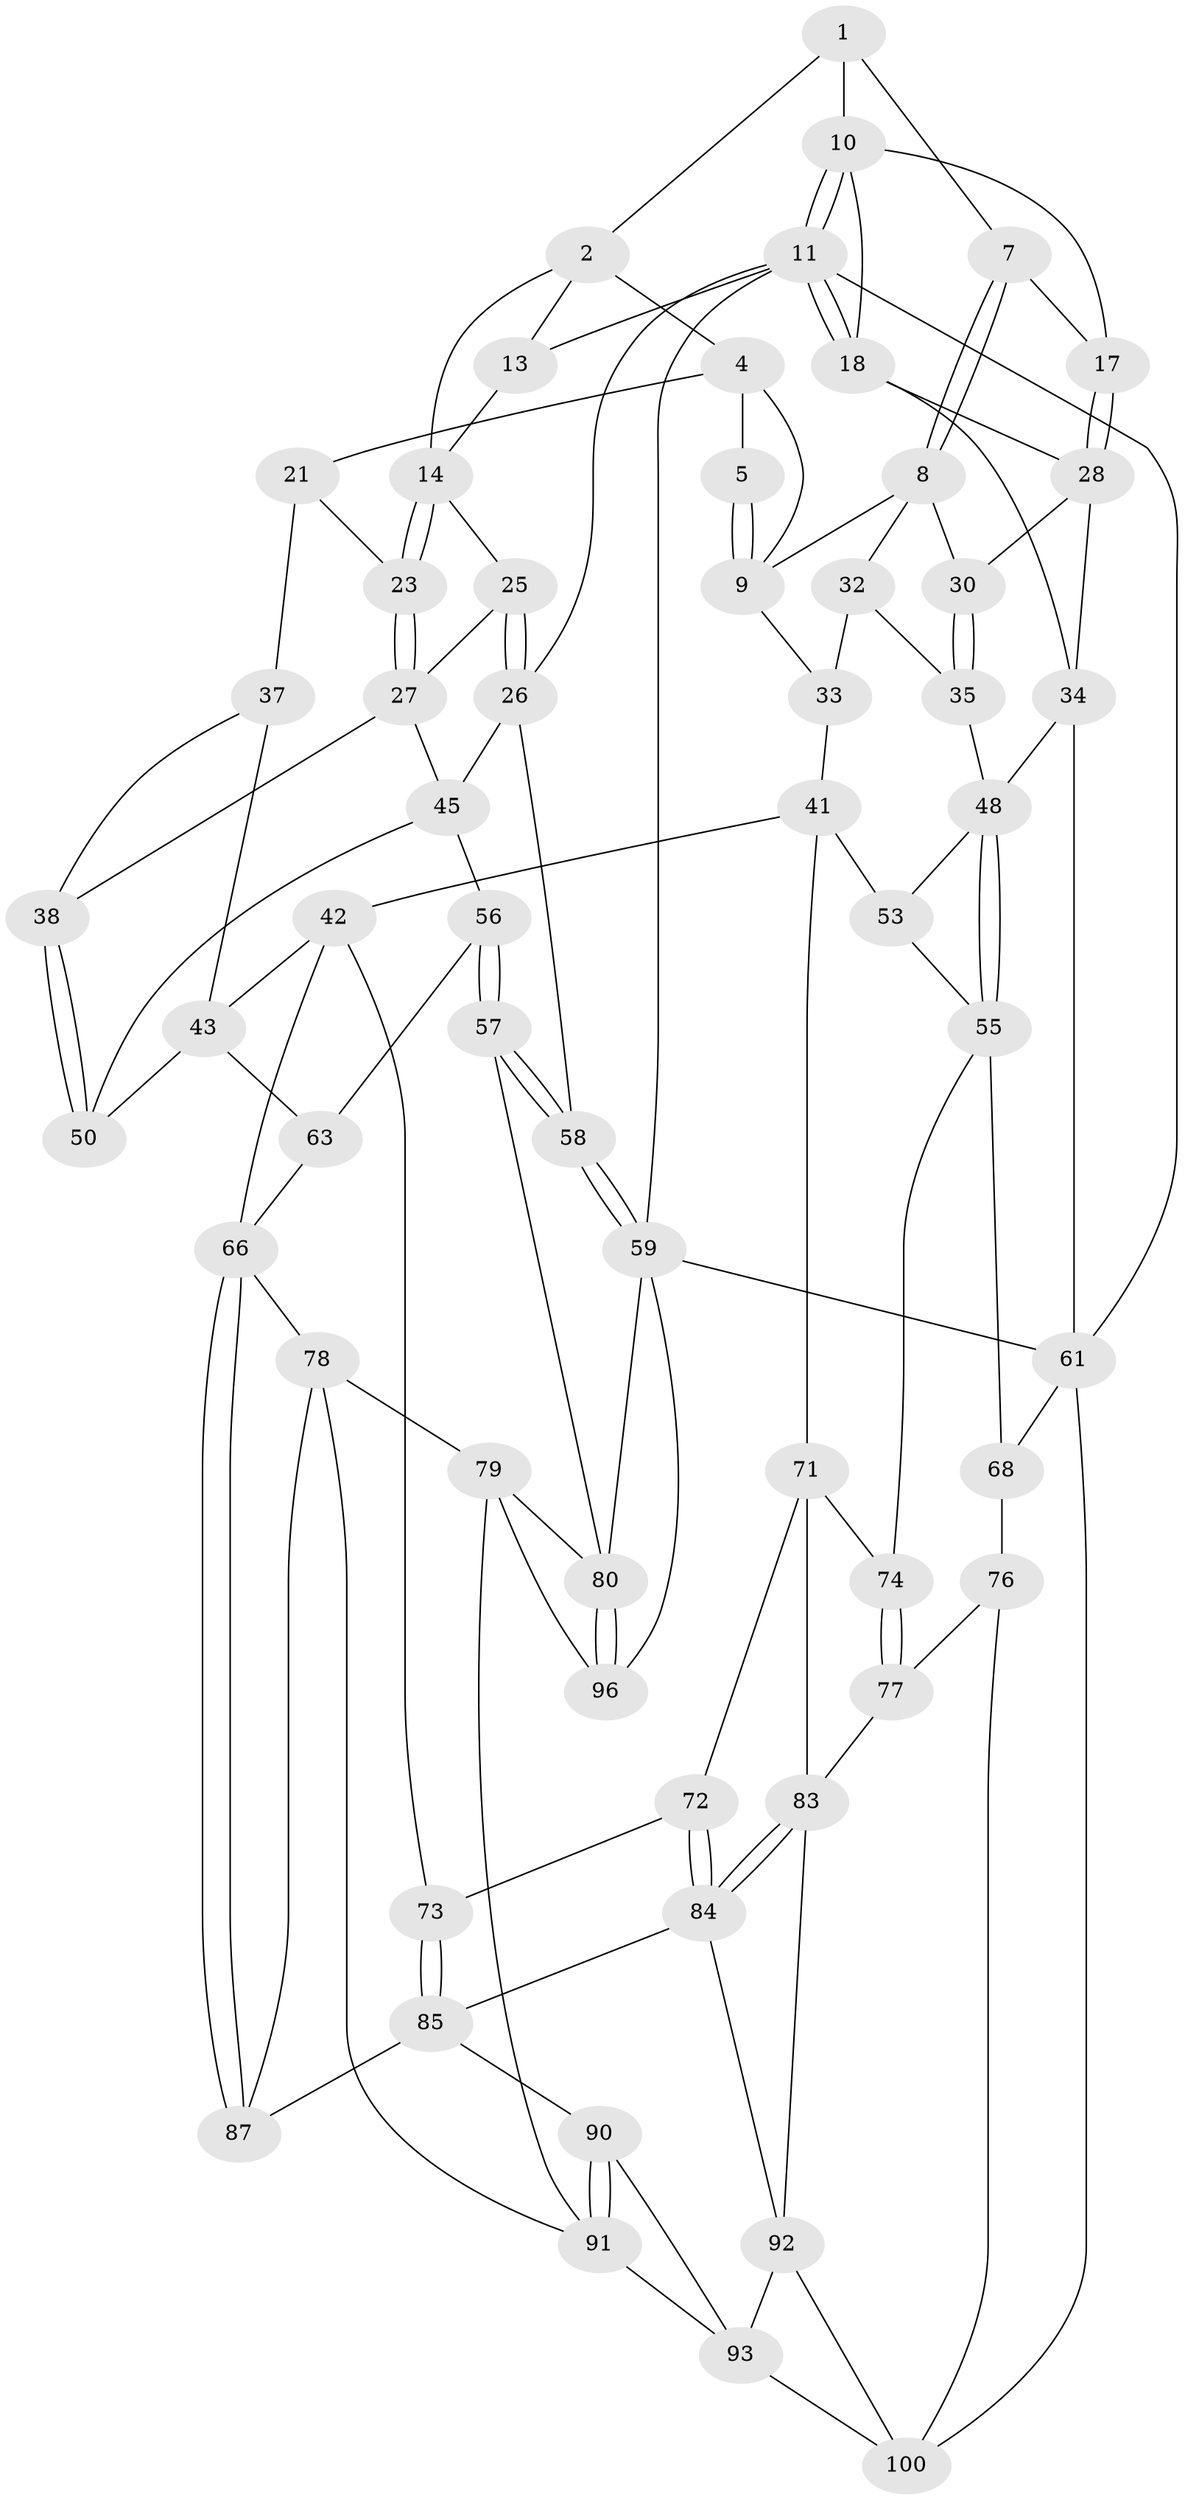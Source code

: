 // original degree distribution, {3: 0.0196078431372549, 4: 0.24509803921568626, 5: 0.5098039215686274, 6: 0.22549019607843138}
// Generated by graph-tools (version 1.1) at 2025/38/02/21/25 10:38:58]
// undirected, 61 vertices, 130 edges
graph export_dot {
graph [start="1"]
  node [color=gray90,style=filled];
  1 [pos="+0.6516963629105336+0",super="+6"];
  2 [pos="+0.441857983533061+0",super="+3"];
  4 [pos="+0.4504278325939888+0.04559796128347295",super="+20"];
  5 [pos="+0.5410144328682784+0.021671707665422865"];
  7 [pos="+0.6927252651209218+0.08973593270497066"];
  8 [pos="+0.6549779069248026+0.13005531441565366",super="+31"];
  9 [pos="+0.5660821404642917+0.16738633543988654",super="+24"];
  10 [pos="+0.9648412854399199+0",super="+16"];
  11 [pos="+1+0",super="+12"];
  13 [pos="+0.16091552472253892+0"];
  14 [pos="+0.2528517826233342+0.07578420031532611",super="+15"];
  17 [pos="+0.8127156222822384+0.15244865283003156"];
  18 [pos="+1+0.12436074401070397",super="+19"];
  21 [pos="+0.46393579938342305+0.21125146397155214",super="+22"];
  23 [pos="+0.2808111417910411+0.1822311053394619"];
  25 [pos="+0.01190420416445663+0.19609536362792682"];
  26 [pos="+0+0.1622786034637949",super="+46"];
  27 [pos="+0.19529828207348607+0.2743487665933266",super="+39"];
  28 [pos="+0.8763025137089446+0.20035842776791424",super="+29"];
  30 [pos="+0.8546920085694236+0.30082826356170517"];
  32 [pos="+0.7019695934249749+0.28745159153165006",super="+36"];
  33 [pos="+0.614477670562915+0.36023169050173465",super="+40"];
  34 [pos="+1+0.42051560370922564",super="+47"];
  35 [pos="+0.8088522232041018+0.39204246619929484"];
  37 [pos="+0.286676032935031+0.3898300811523906",super="+44"];
  38 [pos="+0.258941699334871+0.3757057012533639"];
  41 [pos="+0.5597415995790004+0.5592100929544817",super="+54"];
  42 [pos="+0.4943729219381388+0.5511377521077365",super="+65"];
  43 [pos="+0.41204230198159214+0.48318178543072515",super="+52"];
  45 [pos="+0.06337815815669054+0.4581317525749228",super="+51"];
  48 [pos="+0.9577838272425825+0.49088856787672525",super="+49"];
  50 [pos="+0.16300468432035675+0.5843574338384016"];
  53 [pos="+0.7662843732681002+0.6260739816010887"];
  55 [pos="+0.7693052682810747+0.6274559616649183",super="+70"];
  56 [pos="+0+0.7378226791832141",super="+64"];
  57 [pos="+0+0.74907704301443",super="+82"];
  58 [pos="+0+0.7540418085412058"];
  59 [pos="+0+1",super="+60"];
  61 [pos="+1+1",super="+62"];
  63 [pos="+0.16023617661999132+0.6739104521041437"];
  66 [pos="+0.28603995623983836+0.743156413312639",super="+67"];
  68 [pos="+1+0.744265439208524",super="+69"];
  71 [pos="+0.6086594882709377+0.708764174645447",super="+75"];
  72 [pos="+0.5724004511402243+0.759956575525543"];
  73 [pos="+0.4692831876042748+0.8059868695911911"];
  74 [pos="+0.7291657382573717+0.8667105440747847"];
  76 [pos="+0.8111966194862951+0.9062981612895235",super="+94"];
  77 [pos="+0.754651495817487+0.8885799696001082"];
  78 [pos="+0.17805371087271887+0.8672653839394104",super="+89"];
  79 [pos="+0.17503073544890152+0.8691733671370326",super="+98"];
  80 [pos="+0.10117227153653284+0.8874448249997706",super="+81"];
  83 [pos="+0.5869234356013265+0.9258662780205402",super="+95"];
  84 [pos="+0.5741731582156604+0.9082532998842603",super="+88"];
  85 [pos="+0.45359851838866727+0.8614874037940327",super="+86"];
  87 [pos="+0.3332810398474634+0.840746346375467"];
  90 [pos="+0.3635650965053842+0.9530292332356353"];
  91 [pos="+0.2901231992851+1",super="+99"];
  92 [pos="+0.459956819704435+0.9052143055656166",super="+97"];
  93 [pos="+0.44063529372332616+0.94075494063207",super="+101"];
  96 [pos="+0.006130080709397497+1"];
  100 [pos="+0.5843685381392741+1",super="+102"];
  1 -- 2;
  1 -- 10;
  1 -- 7;
  2 -- 13;
  2 -- 4;
  2 -- 14;
  4 -- 5;
  4 -- 21;
  4 -- 9;
  5 -- 9;
  5 -- 9;
  7 -- 8;
  7 -- 8;
  7 -- 17;
  8 -- 9;
  8 -- 32;
  8 -- 30;
  9 -- 33;
  10 -- 11;
  10 -- 11;
  10 -- 17;
  10 -- 18;
  11 -- 18;
  11 -- 18;
  11 -- 61;
  11 -- 26;
  11 -- 13;
  11 -- 59;
  13 -- 14;
  14 -- 23;
  14 -- 23;
  14 -- 25;
  17 -- 28;
  17 -- 28;
  18 -- 34;
  18 -- 28;
  21 -- 37 [weight=2];
  21 -- 23;
  23 -- 27;
  23 -- 27;
  25 -- 26;
  25 -- 26;
  25 -- 27;
  26 -- 58;
  26 -- 45;
  27 -- 45;
  27 -- 38;
  28 -- 34;
  28 -- 30;
  30 -- 35;
  30 -- 35;
  32 -- 33 [weight=2];
  32 -- 35;
  33 -- 41;
  34 -- 48;
  34 -- 61;
  35 -- 48;
  37 -- 38;
  37 -- 43;
  38 -- 50;
  38 -- 50;
  41 -- 42;
  41 -- 53;
  41 -- 71;
  42 -- 43;
  42 -- 73;
  42 -- 66;
  43 -- 50;
  43 -- 63;
  45 -- 56;
  45 -- 50;
  48 -- 55;
  48 -- 55;
  48 -- 53;
  53 -- 55;
  55 -- 74;
  55 -- 68;
  56 -- 57 [weight=2];
  56 -- 57;
  56 -- 63;
  57 -- 58;
  57 -- 58;
  57 -- 80;
  58 -- 59;
  58 -- 59;
  59 -- 80;
  59 -- 96;
  59 -- 61;
  61 -- 100;
  61 -- 68;
  63 -- 66;
  66 -- 87;
  66 -- 87;
  66 -- 78;
  68 -- 76 [weight=2];
  71 -- 72;
  71 -- 74;
  71 -- 83;
  72 -- 73;
  72 -- 84;
  72 -- 84;
  73 -- 85;
  73 -- 85;
  74 -- 77;
  74 -- 77;
  76 -- 77;
  76 -- 100;
  77 -- 83;
  78 -- 79;
  78 -- 91;
  78 -- 87;
  79 -- 80;
  79 -- 96;
  79 -- 91;
  80 -- 96;
  80 -- 96;
  83 -- 84;
  83 -- 84;
  83 -- 92;
  84 -- 85;
  84 -- 92;
  85 -- 90;
  85 -- 87;
  90 -- 91;
  90 -- 91;
  90 -- 93;
  91 -- 93;
  92 -- 93;
  92 -- 100;
  93 -- 100;
}
